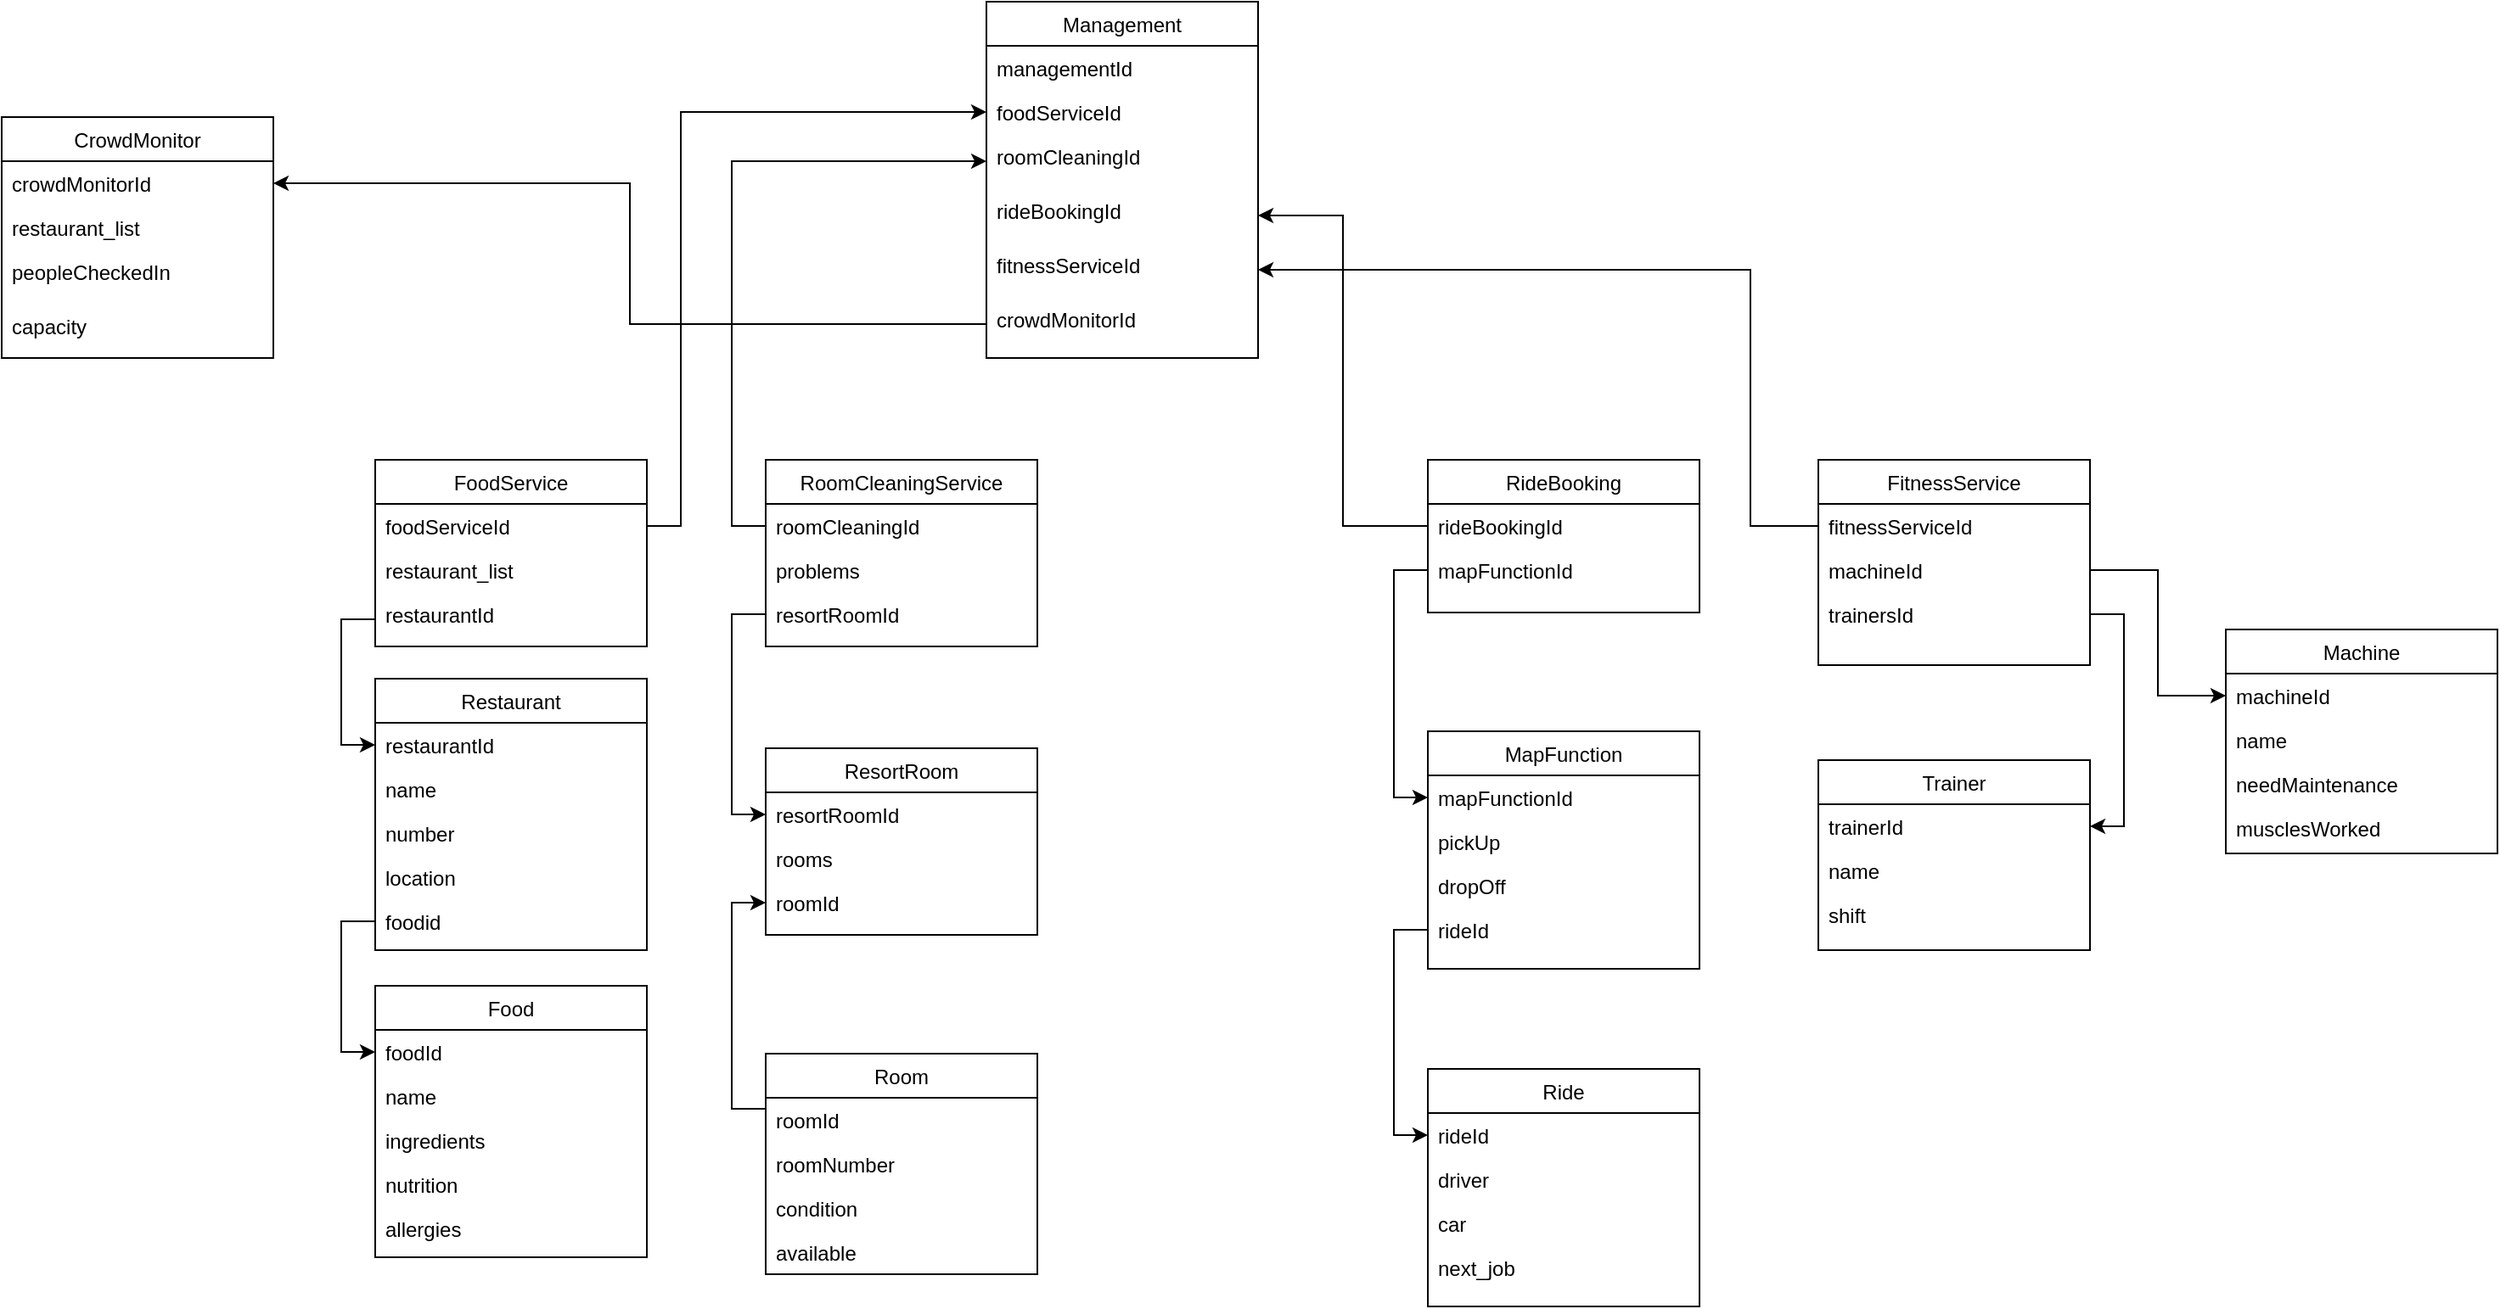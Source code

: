 <mxfile version="22.0.8" type="google">
  <diagram id="C5RBs43oDa-KdzZeNtuy" name="Page-1">
    <mxGraphModel grid="1" page="1" gridSize="10" guides="1" tooltips="1" connect="1" arrows="1" fold="1" pageScale="1" pageWidth="827" pageHeight="1169" math="0" shadow="0">
      <root>
        <mxCell id="WIyWlLk6GJQsqaUBKTNV-0" />
        <mxCell id="WIyWlLk6GJQsqaUBKTNV-1" parent="WIyWlLk6GJQsqaUBKTNV-0" />
        <mxCell id="zkfFHV4jXpPFQw0GAbJ--0" value="FoodService" style="swimlane;fontStyle=0;align=center;verticalAlign=top;childLayout=stackLayout;horizontal=1;startSize=26;horizontalStack=0;resizeParent=1;resizeLast=0;collapsible=1;marginBottom=0;rounded=0;shadow=0;strokeWidth=1;" vertex="1" parent="WIyWlLk6GJQsqaUBKTNV-1">
          <mxGeometry x="380" y="310" width="160" height="110" as="geometry">
            <mxRectangle x="230" y="140" width="160" height="26" as="alternateBounds" />
          </mxGeometry>
        </mxCell>
        <mxCell id="zkfFHV4jXpPFQw0GAbJ--1" value="foodServiceId" style="text;align=left;verticalAlign=top;spacingLeft=4;spacingRight=4;overflow=hidden;rotatable=0;points=[[0,0.5],[1,0.5]];portConstraint=eastwest;" vertex="1" parent="zkfFHV4jXpPFQw0GAbJ--0">
          <mxGeometry y="26" width="160" height="26" as="geometry" />
        </mxCell>
        <mxCell id="cC3yUxHOytNUUxZ5Cndx-22" value="restaurant_list" style="text;align=left;verticalAlign=top;spacingLeft=4;spacingRight=4;overflow=hidden;rotatable=0;points=[[0,0.5],[1,0.5]];portConstraint=eastwest;" vertex="1" parent="zkfFHV4jXpPFQw0GAbJ--0">
          <mxGeometry y="52" width="160" height="26" as="geometry" />
        </mxCell>
        <mxCell id="cC3yUxHOytNUUxZ5Cndx-20" value="restaurantId" style="text;align=left;verticalAlign=top;spacingLeft=4;spacingRight=4;overflow=hidden;rotatable=0;points=[[0,0.5],[1,0.5]];portConstraint=eastwest;" vertex="1" parent="zkfFHV4jXpPFQw0GAbJ--0">
          <mxGeometry y="78" width="160" height="32" as="geometry" />
        </mxCell>
        <mxCell id="zkfFHV4jXpPFQw0GAbJ--17" value="ResortRoom" style="swimlane;fontStyle=0;align=center;verticalAlign=top;childLayout=stackLayout;horizontal=1;startSize=26;horizontalStack=0;resizeParent=1;resizeLast=0;collapsible=1;marginBottom=0;rounded=0;shadow=0;strokeWidth=1;" vertex="1" parent="WIyWlLk6GJQsqaUBKTNV-1">
          <mxGeometry x="610" y="480" width="160" height="110" as="geometry">
            <mxRectangle x="550" y="140" width="160" height="26" as="alternateBounds" />
          </mxGeometry>
        </mxCell>
        <mxCell id="zkfFHV4jXpPFQw0GAbJ--18" value="resortRoomId" style="text;align=left;verticalAlign=top;spacingLeft=4;spacingRight=4;overflow=hidden;rotatable=0;points=[[0,0.5],[1,0.5]];portConstraint=eastwest;" vertex="1" parent="zkfFHV4jXpPFQw0GAbJ--17">
          <mxGeometry y="26" width="160" height="26" as="geometry" />
        </mxCell>
        <mxCell id="zkfFHV4jXpPFQw0GAbJ--19" value="rooms" style="text;align=left;verticalAlign=top;spacingLeft=4;spacingRight=4;overflow=hidden;rotatable=0;points=[[0,0.5],[1,0.5]];portConstraint=eastwest;rounded=0;shadow=0;html=0;" vertex="1" parent="zkfFHV4jXpPFQw0GAbJ--17">
          <mxGeometry y="52" width="160" height="26" as="geometry" />
        </mxCell>
        <mxCell id="cC3yUxHOytNUUxZ5Cndx-27" value="roomId" style="text;align=left;verticalAlign=top;spacingLeft=4;spacingRight=4;overflow=hidden;rotatable=0;points=[[0,0.5],[1,0.5]];portConstraint=eastwest;rounded=0;shadow=0;html=0;" vertex="1" parent="zkfFHV4jXpPFQw0GAbJ--17">
          <mxGeometry y="78" width="160" height="26" as="geometry" />
        </mxCell>
        <mxCell id="cC3yUxHOytNUUxZ5Cndx-15" value="RoomCleaningService" style="swimlane;fontStyle=0;align=center;verticalAlign=top;childLayout=stackLayout;horizontal=1;startSize=26;horizontalStack=0;resizeParent=1;resizeLast=0;collapsible=1;marginBottom=0;rounded=0;shadow=0;strokeWidth=1;" vertex="1" parent="WIyWlLk6GJQsqaUBKTNV-1">
          <mxGeometry x="610" y="310" width="160" height="110" as="geometry">
            <mxRectangle x="230" y="140" width="160" height="26" as="alternateBounds" />
          </mxGeometry>
        </mxCell>
        <mxCell id="cC3yUxHOytNUUxZ5Cndx-34" value="roomCleaningId" style="text;align=left;verticalAlign=top;spacingLeft=4;spacingRight=4;overflow=hidden;rotatable=0;points=[[0,0.5],[1,0.5]];portConstraint=eastwest;" vertex="1" parent="cC3yUxHOytNUUxZ5Cndx-15">
          <mxGeometry y="26" width="160" height="26" as="geometry" />
        </mxCell>
        <mxCell id="cC3yUxHOytNUUxZ5Cndx-17" value="problems" style="text;align=left;verticalAlign=top;spacingLeft=4;spacingRight=4;overflow=hidden;rotatable=0;points=[[0,0.5],[1,0.5]];portConstraint=eastwest;" vertex="1" parent="cC3yUxHOytNUUxZ5Cndx-15">
          <mxGeometry y="52" width="160" height="26" as="geometry" />
        </mxCell>
        <mxCell id="cC3yUxHOytNUUxZ5Cndx-21" value="resortRoomId" style="text;align=left;verticalAlign=top;spacingLeft=4;spacingRight=4;overflow=hidden;rotatable=0;points=[[0,0.5],[1,0.5]];portConstraint=eastwest;" vertex="1" parent="cC3yUxHOytNUUxZ5Cndx-15">
          <mxGeometry y="78" width="160" height="26" as="geometry" />
        </mxCell>
        <mxCell id="cC3yUxHOytNUUxZ5Cndx-75" style="edgeStyle=orthogonalEdgeStyle;rounded=0;orthogonalLoop=1;jettySize=auto;html=1;exitX=0;exitY=0.25;exitDx=0;exitDy=0;entryX=0;entryY=0.5;entryDx=0;entryDy=0;" edge="1" parent="WIyWlLk6GJQsqaUBKTNV-1" source="cC3yUxHOytNUUxZ5Cndx-23" target="cC3yUxHOytNUUxZ5Cndx-27">
          <mxGeometry relative="1" as="geometry" />
        </mxCell>
        <mxCell id="cC3yUxHOytNUUxZ5Cndx-23" value="Room" style="swimlane;fontStyle=0;align=center;verticalAlign=top;childLayout=stackLayout;horizontal=1;startSize=26;horizontalStack=0;resizeParent=1;resizeLast=0;collapsible=1;marginBottom=0;rounded=0;shadow=0;strokeWidth=1;" vertex="1" parent="WIyWlLk6GJQsqaUBKTNV-1">
          <mxGeometry x="610" y="660" width="160" height="130" as="geometry">
            <mxRectangle x="550" y="140" width="160" height="26" as="alternateBounds" />
          </mxGeometry>
        </mxCell>
        <mxCell id="cC3yUxHOytNUUxZ5Cndx-24" value="roomId" style="text;align=left;verticalAlign=top;spacingLeft=4;spacingRight=4;overflow=hidden;rotatable=0;points=[[0,0.5],[1,0.5]];portConstraint=eastwest;" vertex="1" parent="cC3yUxHOytNUUxZ5Cndx-23">
          <mxGeometry y="26" width="160" height="26" as="geometry" />
        </mxCell>
        <mxCell id="cC3yUxHOytNUUxZ5Cndx-25" value="roomNumber" style="text;align=left;verticalAlign=top;spacingLeft=4;spacingRight=4;overflow=hidden;rotatable=0;points=[[0,0.5],[1,0.5]];portConstraint=eastwest;rounded=0;shadow=0;html=0;" vertex="1" parent="cC3yUxHOytNUUxZ5Cndx-23">
          <mxGeometry y="52" width="160" height="26" as="geometry" />
        </mxCell>
        <mxCell id="cC3yUxHOytNUUxZ5Cndx-26" value="condition" style="text;align=left;verticalAlign=top;spacingLeft=4;spacingRight=4;overflow=hidden;rotatable=0;points=[[0,0.5],[1,0.5]];portConstraint=eastwest;rounded=0;shadow=0;html=0;" vertex="1" parent="cC3yUxHOytNUUxZ5Cndx-23">
          <mxGeometry y="78" width="160" height="26" as="geometry" />
        </mxCell>
        <mxCell id="cC3yUxHOytNUUxZ5Cndx-28" value="available" style="text;align=left;verticalAlign=top;spacingLeft=4;spacingRight=4;overflow=hidden;rotatable=0;points=[[0,0.5],[1,0.5]];portConstraint=eastwest;rounded=0;shadow=0;html=0;" vertex="1" parent="cC3yUxHOytNUUxZ5Cndx-23">
          <mxGeometry y="104" width="160" height="26" as="geometry" />
        </mxCell>
        <mxCell id="cC3yUxHOytNUUxZ5Cndx-33" value="RideBooking" style="swimlane;fontStyle=0;align=center;verticalAlign=top;childLayout=stackLayout;horizontal=1;startSize=26;horizontalStack=0;resizeParent=1;resizeLast=0;collapsible=1;marginBottom=0;rounded=0;shadow=0;strokeWidth=1;" vertex="1" parent="WIyWlLk6GJQsqaUBKTNV-1">
          <mxGeometry x="1000" y="310" width="160" height="90" as="geometry">
            <mxRectangle x="230" y="140" width="160" height="26" as="alternateBounds" />
          </mxGeometry>
        </mxCell>
        <mxCell id="cC3yUxHOytNUUxZ5Cndx-35" value="rideBookingId" style="text;align=left;verticalAlign=top;spacingLeft=4;spacingRight=4;overflow=hidden;rotatable=0;points=[[0,0.5],[1,0.5]];portConstraint=eastwest;" vertex="1" parent="cC3yUxHOytNUUxZ5Cndx-33">
          <mxGeometry y="26" width="160" height="26" as="geometry" />
        </mxCell>
        <mxCell id="cC3yUxHOytNUUxZ5Cndx-50" value="mapFunctionId" style="text;align=left;verticalAlign=top;spacingLeft=4;spacingRight=4;overflow=hidden;rotatable=0;points=[[0,0.5],[1,0.5]];portConstraint=eastwest;" vertex="1" parent="cC3yUxHOytNUUxZ5Cndx-33">
          <mxGeometry y="52" width="160" height="26" as="geometry" />
        </mxCell>
        <mxCell id="cC3yUxHOytNUUxZ5Cndx-29" value="MapFunction" style="swimlane;fontStyle=0;align=center;verticalAlign=top;childLayout=stackLayout;horizontal=1;startSize=26;horizontalStack=0;resizeParent=1;resizeLast=0;collapsible=1;marginBottom=0;rounded=0;shadow=0;strokeWidth=1;" vertex="1" parent="WIyWlLk6GJQsqaUBKTNV-1">
          <mxGeometry x="1000" y="470" width="160" height="140" as="geometry">
            <mxRectangle x="230" y="140" width="160" height="26" as="alternateBounds" />
          </mxGeometry>
        </mxCell>
        <mxCell id="cC3yUxHOytNUUxZ5Cndx-30" value="mapFunctionId" style="text;align=left;verticalAlign=top;spacingLeft=4;spacingRight=4;overflow=hidden;rotatable=0;points=[[0,0.5],[1,0.5]];portConstraint=eastwest;" vertex="1" parent="cC3yUxHOytNUUxZ5Cndx-29">
          <mxGeometry y="26" width="160" height="26" as="geometry" />
        </mxCell>
        <mxCell id="cC3yUxHOytNUUxZ5Cndx-31" value="pickUp" style="text;align=left;verticalAlign=top;spacingLeft=4;spacingRight=4;overflow=hidden;rotatable=0;points=[[0,0.5],[1,0.5]];portConstraint=eastwest;" vertex="1" parent="cC3yUxHOytNUUxZ5Cndx-29">
          <mxGeometry y="52" width="160" height="26" as="geometry" />
        </mxCell>
        <mxCell id="cC3yUxHOytNUUxZ5Cndx-32" value="dropOff" style="text;align=left;verticalAlign=top;spacingLeft=4;spacingRight=4;overflow=hidden;rotatable=0;points=[[0,0.5],[1,0.5]];portConstraint=eastwest;" vertex="1" parent="cC3yUxHOytNUUxZ5Cndx-29">
          <mxGeometry y="78" width="160" height="26" as="geometry" />
        </mxCell>
        <mxCell id="cC3yUxHOytNUUxZ5Cndx-42" value="rideId" style="text;align=left;verticalAlign=top;spacingLeft=4;spacingRight=4;overflow=hidden;rotatable=0;points=[[0,0.5],[1,0.5]];portConstraint=eastwest;" vertex="1" parent="cC3yUxHOytNUUxZ5Cndx-29">
          <mxGeometry y="104" width="160" height="26" as="geometry" />
        </mxCell>
        <mxCell id="cC3yUxHOytNUUxZ5Cndx-38" value="Ride" style="swimlane;fontStyle=0;align=center;verticalAlign=top;childLayout=stackLayout;horizontal=1;startSize=26;horizontalStack=0;resizeParent=1;resizeLast=0;collapsible=1;marginBottom=0;rounded=0;shadow=0;strokeWidth=1;" vertex="1" parent="WIyWlLk6GJQsqaUBKTNV-1">
          <mxGeometry x="1000" y="669" width="160" height="140" as="geometry">
            <mxRectangle x="230" y="140" width="160" height="26" as="alternateBounds" />
          </mxGeometry>
        </mxCell>
        <mxCell id="cC3yUxHOytNUUxZ5Cndx-39" value="rideId" style="text;align=left;verticalAlign=top;spacingLeft=4;spacingRight=4;overflow=hidden;rotatable=0;points=[[0,0.5],[1,0.5]];portConstraint=eastwest;" vertex="1" parent="cC3yUxHOytNUUxZ5Cndx-38">
          <mxGeometry y="26" width="160" height="26" as="geometry" />
        </mxCell>
        <mxCell id="cC3yUxHOytNUUxZ5Cndx-40" value="driver" style="text;align=left;verticalAlign=top;spacingLeft=4;spacingRight=4;overflow=hidden;rotatable=0;points=[[0,0.5],[1,0.5]];portConstraint=eastwest;" vertex="1" parent="cC3yUxHOytNUUxZ5Cndx-38">
          <mxGeometry y="52" width="160" height="26" as="geometry" />
        </mxCell>
        <mxCell id="cC3yUxHOytNUUxZ5Cndx-41" value="car" style="text;align=left;verticalAlign=top;spacingLeft=4;spacingRight=4;overflow=hidden;rotatable=0;points=[[0,0.5],[1,0.5]];portConstraint=eastwest;" vertex="1" parent="cC3yUxHOytNUUxZ5Cndx-38">
          <mxGeometry y="78" width="160" height="26" as="geometry" />
        </mxCell>
        <mxCell id="cC3yUxHOytNUUxZ5Cndx-43" value="next_job" style="text;align=left;verticalAlign=top;spacingLeft=4;spacingRight=4;overflow=hidden;rotatable=0;points=[[0,0.5],[1,0.5]];portConstraint=eastwest;" vertex="1" parent="cC3yUxHOytNUUxZ5Cndx-38">
          <mxGeometry y="104" width="160" height="26" as="geometry" />
        </mxCell>
        <mxCell id="cC3yUxHOytNUUxZ5Cndx-45" value="FitnessService" style="swimlane;fontStyle=0;align=center;verticalAlign=top;childLayout=stackLayout;horizontal=1;startSize=26;horizontalStack=0;resizeParent=1;resizeLast=0;collapsible=1;marginBottom=0;rounded=0;shadow=0;strokeWidth=1;" vertex="1" parent="WIyWlLk6GJQsqaUBKTNV-1">
          <mxGeometry x="1230" y="310" width="160" height="121" as="geometry">
            <mxRectangle x="230" y="140" width="160" height="26" as="alternateBounds" />
          </mxGeometry>
        </mxCell>
        <mxCell id="cC3yUxHOytNUUxZ5Cndx-57" value="fitnessServiceId" style="text;align=left;verticalAlign=top;spacingLeft=4;spacingRight=4;overflow=hidden;rotatable=0;points=[[0,0.5],[1,0.5]];portConstraint=eastwest;" vertex="1" parent="cC3yUxHOytNUUxZ5Cndx-45">
          <mxGeometry y="26" width="160" height="26" as="geometry" />
        </mxCell>
        <mxCell id="cC3yUxHOytNUUxZ5Cndx-58" value="machineId" style="text;align=left;verticalAlign=top;spacingLeft=4;spacingRight=4;overflow=hidden;rotatable=0;points=[[0,0.5],[1,0.5]];portConstraint=eastwest;" vertex="1" parent="cC3yUxHOytNUUxZ5Cndx-45">
          <mxGeometry y="52" width="160" height="26" as="geometry" />
        </mxCell>
        <mxCell id="cC3yUxHOytNUUxZ5Cndx-62" value="trainersId" style="text;align=left;verticalAlign=top;spacingLeft=4;spacingRight=4;overflow=hidden;rotatable=0;points=[[0,0.5],[1,0.5]];portConstraint=eastwest;" vertex="1" parent="cC3yUxHOytNUUxZ5Cndx-45">
          <mxGeometry y="78" width="160" height="26" as="geometry" />
        </mxCell>
        <mxCell id="cC3yUxHOytNUUxZ5Cndx-66" value="Trainer" style="swimlane;fontStyle=0;align=center;verticalAlign=top;childLayout=stackLayout;horizontal=1;startSize=26;horizontalStack=0;resizeParent=1;resizeLast=0;collapsible=1;marginBottom=0;rounded=0;shadow=0;strokeWidth=1;" vertex="1" parent="WIyWlLk6GJQsqaUBKTNV-1">
          <mxGeometry x="1230" y="487" width="160" height="112" as="geometry">
            <mxRectangle x="230" y="140" width="160" height="26" as="alternateBounds" />
          </mxGeometry>
        </mxCell>
        <mxCell id="cC3yUxHOytNUUxZ5Cndx-67" value="trainerId" style="text;align=left;verticalAlign=top;spacingLeft=4;spacingRight=4;overflow=hidden;rotatable=0;points=[[0,0.5],[1,0.5]];portConstraint=eastwest;" vertex="1" parent="cC3yUxHOytNUUxZ5Cndx-66">
          <mxGeometry y="26" width="160" height="26" as="geometry" />
        </mxCell>
        <mxCell id="cC3yUxHOytNUUxZ5Cndx-68" value="name" style="text;align=left;verticalAlign=top;spacingLeft=4;spacingRight=4;overflow=hidden;rotatable=0;points=[[0,0.5],[1,0.5]];portConstraint=eastwest;" vertex="1" parent="cC3yUxHOytNUUxZ5Cndx-66">
          <mxGeometry y="52" width="160" height="26" as="geometry" />
        </mxCell>
        <mxCell id="cC3yUxHOytNUUxZ5Cndx-69" value="shift" style="text;align=left;verticalAlign=top;spacingLeft=4;spacingRight=4;overflow=hidden;rotatable=0;points=[[0,0.5],[1,0.5]];portConstraint=eastwest;" vertex="1" parent="cC3yUxHOytNUUxZ5Cndx-66">
          <mxGeometry y="78" width="160" height="26" as="geometry" />
        </mxCell>
        <mxCell id="cC3yUxHOytNUUxZ5Cndx-9" value="Restaurant" style="swimlane;fontStyle=0;align=center;verticalAlign=top;childLayout=stackLayout;horizontal=1;startSize=26;horizontalStack=0;resizeParent=1;resizeLast=0;collapsible=1;marginBottom=0;rounded=0;shadow=0;strokeWidth=1;" vertex="1" parent="WIyWlLk6GJQsqaUBKTNV-1">
          <mxGeometry x="380" y="439" width="160" height="160" as="geometry">
            <mxRectangle x="130" y="380" width="160" height="26" as="alternateBounds" />
          </mxGeometry>
        </mxCell>
        <mxCell id="cC3yUxHOytNUUxZ5Cndx-10" value="restaurantId" style="text;align=left;verticalAlign=top;spacingLeft=4;spacingRight=4;overflow=hidden;rotatable=0;points=[[0,0.5],[1,0.5]];portConstraint=eastwest;" vertex="1" parent="cC3yUxHOytNUUxZ5Cndx-9">
          <mxGeometry y="26" width="160" height="26" as="geometry" />
        </mxCell>
        <mxCell id="cC3yUxHOytNUUxZ5Cndx-11" value="name" style="text;align=left;verticalAlign=top;spacingLeft=4;spacingRight=4;overflow=hidden;rotatable=0;points=[[0,0.5],[1,0.5]];portConstraint=eastwest;rounded=0;shadow=0;html=0;" vertex="1" parent="cC3yUxHOytNUUxZ5Cndx-9">
          <mxGeometry y="52" width="160" height="26" as="geometry" />
        </mxCell>
        <mxCell id="cC3yUxHOytNUUxZ5Cndx-12" value="number" style="text;align=left;verticalAlign=top;spacingLeft=4;spacingRight=4;overflow=hidden;rotatable=0;points=[[0,0.5],[1,0.5]];portConstraint=eastwest;rounded=0;shadow=0;html=0;" vertex="1" parent="cC3yUxHOytNUUxZ5Cndx-9">
          <mxGeometry y="78" width="160" height="26" as="geometry" />
        </mxCell>
        <mxCell id="cC3yUxHOytNUUxZ5Cndx-13" value="location" style="text;align=left;verticalAlign=top;spacingLeft=4;spacingRight=4;overflow=hidden;rotatable=0;points=[[0,0.5],[1,0.5]];portConstraint=eastwest;rounded=0;shadow=0;html=0;" vertex="1" parent="cC3yUxHOytNUUxZ5Cndx-9">
          <mxGeometry y="104" width="160" height="26" as="geometry" />
        </mxCell>
        <mxCell id="cC3yUxHOytNUUxZ5Cndx-14" value="foodid" style="text;align=left;verticalAlign=top;spacingLeft=4;spacingRight=4;overflow=hidden;rotatable=0;points=[[0,0.5],[1,0.5]];portConstraint=eastwest;rounded=0;shadow=0;html=0;" vertex="1" parent="cC3yUxHOytNUUxZ5Cndx-9">
          <mxGeometry y="130" width="160" height="26" as="geometry" />
        </mxCell>
        <mxCell id="zkfFHV4jXpPFQw0GAbJ--6" value="Food" style="swimlane;fontStyle=0;align=center;verticalAlign=top;childLayout=stackLayout;horizontal=1;startSize=26;horizontalStack=0;resizeParent=1;resizeLast=0;collapsible=1;marginBottom=0;rounded=0;shadow=0;strokeWidth=1;" vertex="1" parent="WIyWlLk6GJQsqaUBKTNV-1">
          <mxGeometry x="380" y="620" width="160" height="160" as="geometry">
            <mxRectangle x="130" y="380" width="160" height="26" as="alternateBounds" />
          </mxGeometry>
        </mxCell>
        <mxCell id="zkfFHV4jXpPFQw0GAbJ--7" value="foodId" style="text;align=left;verticalAlign=top;spacingLeft=4;spacingRight=4;overflow=hidden;rotatable=0;points=[[0,0.5],[1,0.5]];portConstraint=eastwest;" vertex="1" parent="zkfFHV4jXpPFQw0GAbJ--6">
          <mxGeometry y="26" width="160" height="26" as="geometry" />
        </mxCell>
        <mxCell id="zkfFHV4jXpPFQw0GAbJ--8" value="name" style="text;align=left;verticalAlign=top;spacingLeft=4;spacingRight=4;overflow=hidden;rotatable=0;points=[[0,0.5],[1,0.5]];portConstraint=eastwest;rounded=0;shadow=0;html=0;" vertex="1" parent="zkfFHV4jXpPFQw0GAbJ--6">
          <mxGeometry y="52" width="160" height="26" as="geometry" />
        </mxCell>
        <mxCell id="cC3yUxHOytNUUxZ5Cndx-1" value="ingredients" style="text;align=left;verticalAlign=top;spacingLeft=4;spacingRight=4;overflow=hidden;rotatable=0;points=[[0,0.5],[1,0.5]];portConstraint=eastwest;rounded=0;shadow=0;html=0;" vertex="1" parent="zkfFHV4jXpPFQw0GAbJ--6">
          <mxGeometry y="78" width="160" height="26" as="geometry" />
        </mxCell>
        <mxCell id="cC3yUxHOytNUUxZ5Cndx-2" value="nutrition" style="text;align=left;verticalAlign=top;spacingLeft=4;spacingRight=4;overflow=hidden;rotatable=0;points=[[0,0.5],[1,0.5]];portConstraint=eastwest;rounded=0;shadow=0;html=0;" vertex="1" parent="zkfFHV4jXpPFQw0GAbJ--6">
          <mxGeometry y="104" width="160" height="26" as="geometry" />
        </mxCell>
        <mxCell id="cC3yUxHOytNUUxZ5Cndx-8" value="allergies" style="text;align=left;verticalAlign=top;spacingLeft=4;spacingRight=4;overflow=hidden;rotatable=0;points=[[0,0.5],[1,0.5]];portConstraint=eastwest;rounded=0;shadow=0;html=0;" vertex="1" parent="zkfFHV4jXpPFQw0GAbJ--6">
          <mxGeometry y="130" width="160" height="26" as="geometry" />
        </mxCell>
        <mxCell id="cC3yUxHOytNUUxZ5Cndx-74" style="edgeStyle=orthogonalEdgeStyle;rounded=0;orthogonalLoop=1;jettySize=auto;html=1;exitX=0;exitY=0.5;exitDx=0;exitDy=0;entryX=0;entryY=0.5;entryDx=0;entryDy=0;" edge="1" parent="WIyWlLk6GJQsqaUBKTNV-1" source="cC3yUxHOytNUUxZ5Cndx-21" target="zkfFHV4jXpPFQw0GAbJ--18">
          <mxGeometry relative="1" as="geometry" />
        </mxCell>
        <mxCell id="cC3yUxHOytNUUxZ5Cndx-77" style="edgeStyle=orthogonalEdgeStyle;rounded=0;orthogonalLoop=1;jettySize=auto;html=1;exitX=1;exitY=0.5;exitDx=0;exitDy=0;entryX=1;entryY=0.5;entryDx=0;entryDy=0;" edge="1" parent="WIyWlLk6GJQsqaUBKTNV-1" source="cC3yUxHOytNUUxZ5Cndx-62" target="cC3yUxHOytNUUxZ5Cndx-67">
          <mxGeometry relative="1" as="geometry" />
        </mxCell>
        <mxCell id="cC3yUxHOytNUUxZ5Cndx-78" style="edgeStyle=orthogonalEdgeStyle;rounded=0;orthogonalLoop=1;jettySize=auto;html=1;exitX=0;exitY=0.5;exitDx=0;exitDy=0;entryX=0;entryY=0.5;entryDx=0;entryDy=0;" edge="1" parent="WIyWlLk6GJQsqaUBKTNV-1" source="cC3yUxHOytNUUxZ5Cndx-50" target="cC3yUxHOytNUUxZ5Cndx-30">
          <mxGeometry relative="1" as="geometry" />
        </mxCell>
        <mxCell id="cC3yUxHOytNUUxZ5Cndx-79" style="edgeStyle=orthogonalEdgeStyle;rounded=0;orthogonalLoop=1;jettySize=auto;html=1;exitX=0;exitY=0.5;exitDx=0;exitDy=0;entryX=0;entryY=0.5;entryDx=0;entryDy=0;" edge="1" parent="WIyWlLk6GJQsqaUBKTNV-1" source="cC3yUxHOytNUUxZ5Cndx-42" target="cC3yUxHOytNUUxZ5Cndx-39">
          <mxGeometry relative="1" as="geometry" />
        </mxCell>
        <mxCell id="cC3yUxHOytNUUxZ5Cndx-80" style="edgeStyle=orthogonalEdgeStyle;rounded=0;orthogonalLoop=1;jettySize=auto;html=1;exitX=0;exitY=0.5;exitDx=0;exitDy=0;entryX=0;entryY=0.5;entryDx=0;entryDy=0;" edge="1" parent="WIyWlLk6GJQsqaUBKTNV-1" source="cC3yUxHOytNUUxZ5Cndx-14" target="zkfFHV4jXpPFQw0GAbJ--7">
          <mxGeometry relative="1" as="geometry" />
        </mxCell>
        <mxCell id="cC3yUxHOytNUUxZ5Cndx-81" style="edgeStyle=orthogonalEdgeStyle;rounded=0;orthogonalLoop=1;jettySize=auto;html=1;exitX=0;exitY=0.5;exitDx=0;exitDy=0;entryX=0;entryY=0.5;entryDx=0;entryDy=0;" edge="1" parent="WIyWlLk6GJQsqaUBKTNV-1" source="cC3yUxHOytNUUxZ5Cndx-20" target="cC3yUxHOytNUUxZ5Cndx-10">
          <mxGeometry relative="1" as="geometry" />
        </mxCell>
        <mxCell id="cC3yUxHOytNUUxZ5Cndx-82" value="Management" style="swimlane;fontStyle=0;align=center;verticalAlign=top;childLayout=stackLayout;horizontal=1;startSize=26;horizontalStack=0;resizeParent=1;resizeLast=0;collapsible=1;marginBottom=0;rounded=0;shadow=0;strokeWidth=1;" vertex="1" parent="WIyWlLk6GJQsqaUBKTNV-1">
          <mxGeometry x="740" y="40" width="160" height="210" as="geometry">
            <mxRectangle x="230" y="140" width="160" height="26" as="alternateBounds" />
          </mxGeometry>
        </mxCell>
        <mxCell id="cC3yUxHOytNUUxZ5Cndx-83" value="managementId" style="text;align=left;verticalAlign=top;spacingLeft=4;spacingRight=4;overflow=hidden;rotatable=0;points=[[0,0.5],[1,0.5]];portConstraint=eastwest;" vertex="1" parent="cC3yUxHOytNUUxZ5Cndx-82">
          <mxGeometry y="26" width="160" height="26" as="geometry" />
        </mxCell>
        <mxCell id="cC3yUxHOytNUUxZ5Cndx-84" value="foodServiceId" style="text;align=left;verticalAlign=top;spacingLeft=4;spacingRight=4;overflow=hidden;rotatable=0;points=[[0,0.5],[1,0.5]];portConstraint=eastwest;" vertex="1" parent="cC3yUxHOytNUUxZ5Cndx-82">
          <mxGeometry y="52" width="160" height="26" as="geometry" />
        </mxCell>
        <mxCell id="cC3yUxHOytNUUxZ5Cndx-85" value="roomCleaningId" style="text;align=left;verticalAlign=top;spacingLeft=4;spacingRight=4;overflow=hidden;rotatable=0;points=[[0,0.5],[1,0.5]];portConstraint=eastwest;" vertex="1" parent="cC3yUxHOytNUUxZ5Cndx-82">
          <mxGeometry y="78" width="160" height="32" as="geometry" />
        </mxCell>
        <mxCell id="cC3yUxHOytNUUxZ5Cndx-86" value="rideBookingId" style="text;align=left;verticalAlign=top;spacingLeft=4;spacingRight=4;overflow=hidden;rotatable=0;points=[[0,0.5],[1,0.5]];portConstraint=eastwest;" vertex="1" parent="cC3yUxHOytNUUxZ5Cndx-82">
          <mxGeometry y="110" width="160" height="32" as="geometry" />
        </mxCell>
        <mxCell id="cC3yUxHOytNUUxZ5Cndx-87" value="fitnessServiceId" style="text;align=left;verticalAlign=top;spacingLeft=4;spacingRight=4;overflow=hidden;rotatable=0;points=[[0,0.5],[1,0.5]];portConstraint=eastwest;" vertex="1" parent="cC3yUxHOytNUUxZ5Cndx-82">
          <mxGeometry y="142" width="160" height="32" as="geometry" />
        </mxCell>
        <mxCell id="cC3yUxHOytNUUxZ5Cndx-89" value="crowdMonitorId" style="text;align=left;verticalAlign=top;spacingLeft=4;spacingRight=4;overflow=hidden;rotatable=0;points=[[0,0.5],[1,0.5]];portConstraint=eastwest;" vertex="1" parent="cC3yUxHOytNUUxZ5Cndx-82">
          <mxGeometry y="174" width="160" height="32" as="geometry" />
        </mxCell>
        <mxCell id="cC3yUxHOytNUUxZ5Cndx-90" value="CrowdMonitor" style="swimlane;fontStyle=0;align=center;verticalAlign=top;childLayout=stackLayout;horizontal=1;startSize=26;horizontalStack=0;resizeParent=1;resizeLast=0;collapsible=1;marginBottom=0;rounded=0;shadow=0;strokeWidth=1;" vertex="1" parent="WIyWlLk6GJQsqaUBKTNV-1">
          <mxGeometry x="160" y="108" width="160" height="142" as="geometry">
            <mxRectangle x="230" y="140" width="160" height="26" as="alternateBounds" />
          </mxGeometry>
        </mxCell>
        <mxCell id="cC3yUxHOytNUUxZ5Cndx-91" value="crowdMonitorId" style="text;align=left;verticalAlign=top;spacingLeft=4;spacingRight=4;overflow=hidden;rotatable=0;points=[[0,0.5],[1,0.5]];portConstraint=eastwest;" vertex="1" parent="cC3yUxHOytNUUxZ5Cndx-90">
          <mxGeometry y="26" width="160" height="26" as="geometry" />
        </mxCell>
        <mxCell id="cC3yUxHOytNUUxZ5Cndx-92" value="restaurant_list" style="text;align=left;verticalAlign=top;spacingLeft=4;spacingRight=4;overflow=hidden;rotatable=0;points=[[0,0.5],[1,0.5]];portConstraint=eastwest;" vertex="1" parent="cC3yUxHOytNUUxZ5Cndx-90">
          <mxGeometry y="52" width="160" height="26" as="geometry" />
        </mxCell>
        <mxCell id="cC3yUxHOytNUUxZ5Cndx-93" value="peopleCheckedIn" style="text;align=left;verticalAlign=top;spacingLeft=4;spacingRight=4;overflow=hidden;rotatable=0;points=[[0,0.5],[1,0.5]];portConstraint=eastwest;" vertex="1" parent="cC3yUxHOytNUUxZ5Cndx-90">
          <mxGeometry y="78" width="160" height="32" as="geometry" />
        </mxCell>
        <mxCell id="cC3yUxHOytNUUxZ5Cndx-94" value="capacity" style="text;align=left;verticalAlign=top;spacingLeft=4;spacingRight=4;overflow=hidden;rotatable=0;points=[[0,0.5],[1,0.5]];portConstraint=eastwest;" vertex="1" parent="cC3yUxHOytNUUxZ5Cndx-90">
          <mxGeometry y="110" width="160" height="32" as="geometry" />
        </mxCell>
        <mxCell id="cC3yUxHOytNUUxZ5Cndx-95" style="edgeStyle=orthogonalEdgeStyle;rounded=0;orthogonalLoop=1;jettySize=auto;html=1;exitX=1;exitY=0.5;exitDx=0;exitDy=0;entryX=0;entryY=0.5;entryDx=0;entryDy=0;" edge="1" parent="WIyWlLk6GJQsqaUBKTNV-1" source="zkfFHV4jXpPFQw0GAbJ--1" target="cC3yUxHOytNUUxZ5Cndx-84">
          <mxGeometry relative="1" as="geometry">
            <Array as="points">
              <mxPoint x="560" y="349" />
              <mxPoint x="560" y="105" />
            </Array>
          </mxGeometry>
        </mxCell>
        <mxCell id="cC3yUxHOytNUUxZ5Cndx-96" style="edgeStyle=orthogonalEdgeStyle;rounded=0;orthogonalLoop=1;jettySize=auto;html=1;exitX=0;exitY=0.5;exitDx=0;exitDy=0;entryX=0;entryY=0.5;entryDx=0;entryDy=0;" edge="1" parent="WIyWlLk6GJQsqaUBKTNV-1" source="cC3yUxHOytNUUxZ5Cndx-34" target="cC3yUxHOytNUUxZ5Cndx-85">
          <mxGeometry relative="1" as="geometry" />
        </mxCell>
        <mxCell id="cC3yUxHOytNUUxZ5Cndx-97" style="edgeStyle=orthogonalEdgeStyle;rounded=0;orthogonalLoop=1;jettySize=auto;html=1;exitX=0;exitY=0.5;exitDx=0;exitDy=0;entryX=1;entryY=0.5;entryDx=0;entryDy=0;" edge="1" parent="WIyWlLk6GJQsqaUBKTNV-1" source="cC3yUxHOytNUUxZ5Cndx-35" target="cC3yUxHOytNUUxZ5Cndx-86">
          <mxGeometry relative="1" as="geometry" />
        </mxCell>
        <mxCell id="cC3yUxHOytNUUxZ5Cndx-98" style="edgeStyle=orthogonalEdgeStyle;rounded=0;orthogonalLoop=1;jettySize=auto;html=1;exitX=0;exitY=0.5;exitDx=0;exitDy=0;entryX=1;entryY=0.5;entryDx=0;entryDy=0;" edge="1" parent="WIyWlLk6GJQsqaUBKTNV-1" source="cC3yUxHOytNUUxZ5Cndx-57" target="cC3yUxHOytNUUxZ5Cndx-87">
          <mxGeometry relative="1" as="geometry">
            <Array as="points">
              <mxPoint x="1190" y="349" />
              <mxPoint x="1190" y="198" />
            </Array>
          </mxGeometry>
        </mxCell>
        <mxCell id="cC3yUxHOytNUUxZ5Cndx-53" value="Machine" style="swimlane;fontStyle=0;align=center;verticalAlign=top;childLayout=stackLayout;horizontal=1;startSize=26;horizontalStack=0;resizeParent=1;resizeLast=0;collapsible=1;marginBottom=0;rounded=0;shadow=0;strokeWidth=1;" vertex="1" parent="WIyWlLk6GJQsqaUBKTNV-1">
          <mxGeometry x="1470" y="410" width="160" height="132" as="geometry">
            <mxRectangle x="230" y="140" width="160" height="26" as="alternateBounds" />
          </mxGeometry>
        </mxCell>
        <mxCell id="cC3yUxHOytNUUxZ5Cndx-63" value="machineId" style="text;align=left;verticalAlign=top;spacingLeft=4;spacingRight=4;overflow=hidden;rotatable=0;points=[[0,0.5],[1,0.5]];portConstraint=eastwest;" vertex="1" parent="cC3yUxHOytNUUxZ5Cndx-53">
          <mxGeometry y="26" width="160" height="26" as="geometry" />
        </mxCell>
        <mxCell id="cC3yUxHOytNUUxZ5Cndx-64" value="name" style="text;align=left;verticalAlign=top;spacingLeft=4;spacingRight=4;overflow=hidden;rotatable=0;points=[[0,0.5],[1,0.5]];portConstraint=eastwest;" vertex="1" parent="cC3yUxHOytNUUxZ5Cndx-53">
          <mxGeometry y="52" width="160" height="26" as="geometry" />
        </mxCell>
        <mxCell id="cC3yUxHOytNUUxZ5Cndx-65" value="needMaintenance" style="text;align=left;verticalAlign=top;spacingLeft=4;spacingRight=4;overflow=hidden;rotatable=0;points=[[0,0.5],[1,0.5]];portConstraint=eastwest;" vertex="1" parent="cC3yUxHOytNUUxZ5Cndx-53">
          <mxGeometry y="78" width="160" height="26" as="geometry" />
        </mxCell>
        <mxCell id="cC3yUxHOytNUUxZ5Cndx-70" value="musclesWorked" style="text;align=left;verticalAlign=top;spacingLeft=4;spacingRight=4;overflow=hidden;rotatable=0;points=[[0,0.5],[1,0.5]];portConstraint=eastwest;" vertex="1" parent="cC3yUxHOytNUUxZ5Cndx-53">
          <mxGeometry y="104" width="160" height="26" as="geometry" />
        </mxCell>
        <mxCell id="cC3yUxHOytNUUxZ5Cndx-100" style="edgeStyle=orthogonalEdgeStyle;rounded=0;orthogonalLoop=1;jettySize=auto;html=1;exitX=1;exitY=0.5;exitDx=0;exitDy=0;entryX=0;entryY=0.5;entryDx=0;entryDy=0;" edge="1" parent="WIyWlLk6GJQsqaUBKTNV-1" source="cC3yUxHOytNUUxZ5Cndx-58" target="cC3yUxHOytNUUxZ5Cndx-63">
          <mxGeometry relative="1" as="geometry" />
        </mxCell>
        <mxCell id="cC3yUxHOytNUUxZ5Cndx-101" style="edgeStyle=orthogonalEdgeStyle;rounded=0;orthogonalLoop=1;jettySize=auto;html=1;exitX=0;exitY=0.5;exitDx=0;exitDy=0;entryX=1;entryY=0.5;entryDx=0;entryDy=0;" edge="1" parent="WIyWlLk6GJQsqaUBKTNV-1" source="cC3yUxHOytNUUxZ5Cndx-89" target="cC3yUxHOytNUUxZ5Cndx-91">
          <mxGeometry relative="1" as="geometry" />
        </mxCell>
      </root>
    </mxGraphModel>
  </diagram>
</mxfile>
